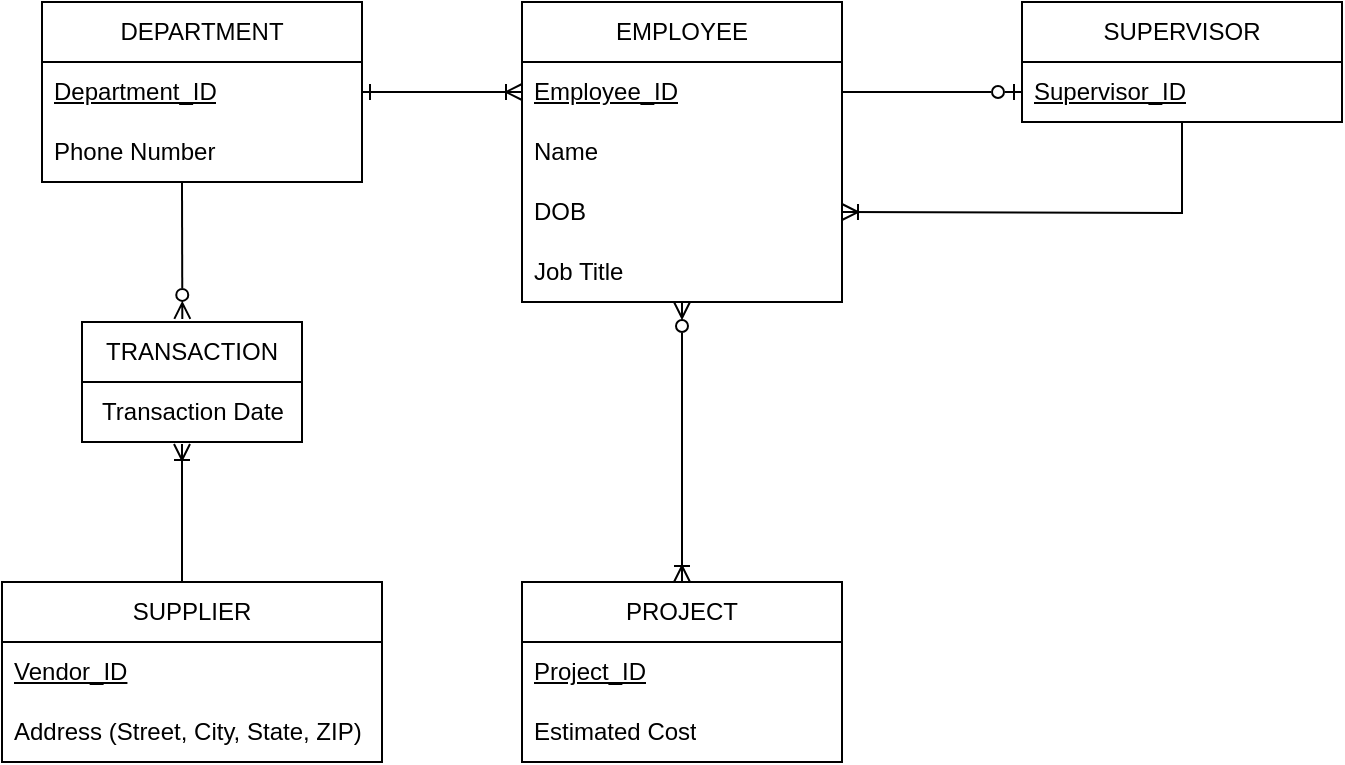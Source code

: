 <mxfile version="28.2.1">
  <diagram name="Page-1" id="mcsub7ZfGm_0rfu1BWid">
    <mxGraphModel dx="766" dy="486" grid="1" gridSize="10" guides="1" tooltips="1" connect="1" arrows="1" fold="1" page="1" pageScale="1" pageWidth="850" pageHeight="1100" math="0" shadow="0">
      <root>
        <mxCell id="0" />
        <mxCell id="1" parent="0" />
        <mxCell id="O69Fs0ISM1SWX62VKr3e-7" value="" style="edgeStyle=orthogonalEdgeStyle;rounded=0;orthogonalLoop=1;jettySize=auto;html=1;endArrow=ERoneToMany;endFill=0;startArrow=ERzeroToMany;startFill=0;" edge="1" parent="1" source="ajAs8q2py-MHX2zLga47-1" target="O69Fs0ISM1SWX62VKr3e-1">
          <mxGeometry relative="1" as="geometry" />
        </mxCell>
        <mxCell id="O69Fs0ISM1SWX62VKr3e-15" value="" style="rounded=0;orthogonalLoop=1;jettySize=auto;html=1;exitX=0;exitY=0.5;exitDx=0;exitDy=0;startArrow=ERoneToMany;startFill=0;endArrow=ERone;endFill=0;" edge="1" parent="1" source="ajAs8q2py-MHX2zLga47-2" target="O69Fs0ISM1SWX62VKr3e-9">
          <mxGeometry relative="1" as="geometry">
            <Array as="points" />
          </mxGeometry>
        </mxCell>
        <mxCell id="ajAs8q2py-MHX2zLga47-1" value="EMPLOYEE" style="swimlane;fontStyle=0;childLayout=stackLayout;horizontal=1;startSize=30;horizontalStack=0;resizeParent=1;resizeParentMax=0;resizeLast=0;collapsible=1;marginBottom=0;whiteSpace=wrap;html=1;" parent="1" vertex="1">
          <mxGeometry x="410" y="60" width="160" height="150" as="geometry" />
        </mxCell>
        <mxCell id="ajAs8q2py-MHX2zLga47-2" value="&lt;u&gt;Employee_ID&lt;/u&gt;" style="text;strokeColor=none;fillColor=none;align=left;verticalAlign=middle;spacingLeft=4;spacingRight=4;overflow=hidden;points=[[0,0.5],[1,0.5]];portConstraint=eastwest;rotatable=0;whiteSpace=wrap;html=1;" parent="ajAs8q2py-MHX2zLga47-1" vertex="1">
          <mxGeometry y="30" width="160" height="30" as="geometry" />
        </mxCell>
        <mxCell id="ajAs8q2py-MHX2zLga47-3" value="Name" style="text;strokeColor=none;fillColor=none;align=left;verticalAlign=middle;spacingLeft=4;spacingRight=4;overflow=hidden;points=[[0,0.5],[1,0.5]];portConstraint=eastwest;rotatable=0;whiteSpace=wrap;html=1;" parent="ajAs8q2py-MHX2zLga47-1" vertex="1">
          <mxGeometry y="60" width="160" height="30" as="geometry" />
        </mxCell>
        <mxCell id="ajAs8q2py-MHX2zLga47-4" value="DOB" style="text;strokeColor=none;fillColor=none;align=left;verticalAlign=middle;spacingLeft=4;spacingRight=4;overflow=hidden;points=[[0,0.5],[1,0.5]];portConstraint=eastwest;rotatable=0;whiteSpace=wrap;html=1;" parent="ajAs8q2py-MHX2zLga47-1" vertex="1">
          <mxGeometry y="90" width="160" height="30" as="geometry" />
        </mxCell>
        <mxCell id="ajAs8q2py-MHX2zLga47-5" value="Job Title" style="text;strokeColor=none;fillColor=none;align=left;verticalAlign=middle;spacingLeft=4;spacingRight=4;overflow=hidden;points=[[0,0.5],[1,0.5]];portConstraint=eastwest;rotatable=0;whiteSpace=wrap;html=1;" parent="ajAs8q2py-MHX2zLga47-1" vertex="1">
          <mxGeometry y="120" width="160" height="30" as="geometry" />
        </mxCell>
        <mxCell id="ff2uuvq0acP-ivxxuntA-1" style="edgeStyle=orthogonalEdgeStyle;rounded=0;orthogonalLoop=1;jettySize=auto;html=1;exitX=1;exitY=0.5;exitDx=0;exitDy=0;" parent="ajAs8q2py-MHX2zLga47-1" source="ajAs8q2py-MHX2zLga47-1" target="ajAs8q2py-MHX2zLga47-3" edge="1">
          <mxGeometry relative="1" as="geometry" />
        </mxCell>
        <mxCell id="ff2uuvq0acP-ivxxuntA-7" value="SUPERVISOR" style="swimlane;fontStyle=0;childLayout=stackLayout;horizontal=1;startSize=30;horizontalStack=0;resizeParent=1;resizeParentMax=0;resizeLast=0;collapsible=1;marginBottom=0;whiteSpace=wrap;html=1;" parent="1" vertex="1">
          <mxGeometry x="660" y="60" width="160" height="60" as="geometry" />
        </mxCell>
        <mxCell id="ff2uuvq0acP-ivxxuntA-8" value="&lt;u&gt;Supervisor_ID&lt;/u&gt;" style="text;strokeColor=none;fillColor=none;align=left;verticalAlign=middle;spacingLeft=4;spacingRight=4;overflow=hidden;points=[[0,0.5],[1,0.5]];portConstraint=eastwest;rotatable=0;whiteSpace=wrap;html=1;" parent="ff2uuvq0acP-ivxxuntA-7" vertex="1">
          <mxGeometry y="30" width="160" height="30" as="geometry" />
        </mxCell>
        <mxCell id="ff2uuvq0acP-ivxxuntA-16" value="" style="endArrow=ERzeroToOne;html=1;rounded=0;exitX=1;exitY=0.5;exitDx=0;exitDy=0;entryX=0;entryY=0.5;entryDx=0;entryDy=0;endFill=0;" parent="1" source="ajAs8q2py-MHX2zLga47-2" target="ff2uuvq0acP-ivxxuntA-8" edge="1">
          <mxGeometry relative="1" as="geometry">
            <mxPoint x="590" y="320" as="sourcePoint" />
            <mxPoint x="710" y="320" as="targetPoint" />
          </mxGeometry>
        </mxCell>
        <mxCell id="ff2uuvq0acP-ivxxuntA-17" value="" style="endArrow=none;html=1;rounded=0;edgeStyle=orthogonalEdgeStyle;startArrow=ERoneToMany;startFill=0;exitX=1;exitY=0.5;exitDx=0;exitDy=0;entryX=0.5;entryY=1;entryDx=0;entryDy=0;" parent="1" edge="1" target="ff2uuvq0acP-ivxxuntA-7">
          <mxGeometry relative="1" as="geometry">
            <mxPoint x="570" y="165" as="sourcePoint" />
            <mxPoint x="740" y="140" as="targetPoint" />
          </mxGeometry>
        </mxCell>
        <mxCell id="O69Fs0ISM1SWX62VKr3e-1" value="PROJECT" style="swimlane;fontStyle=0;childLayout=stackLayout;horizontal=1;startSize=30;horizontalStack=0;resizeParent=1;resizeParentMax=0;resizeLast=0;collapsible=1;marginBottom=0;whiteSpace=wrap;html=1;" vertex="1" parent="1">
          <mxGeometry x="410" y="350" width="160" height="90" as="geometry" />
        </mxCell>
        <mxCell id="O69Fs0ISM1SWX62VKr3e-2" value="&lt;u&gt;Project_ID&lt;/u&gt;" style="text;strokeColor=none;fillColor=none;align=left;verticalAlign=middle;spacingLeft=4;spacingRight=4;overflow=hidden;points=[[0,0.5],[1,0.5]];portConstraint=eastwest;rotatable=0;whiteSpace=wrap;html=1;" vertex="1" parent="O69Fs0ISM1SWX62VKr3e-1">
          <mxGeometry y="30" width="160" height="30" as="geometry" />
        </mxCell>
        <mxCell id="O69Fs0ISM1SWX62VKr3e-3" value="Estimated Cost" style="text;strokeColor=none;fillColor=none;align=left;verticalAlign=middle;spacingLeft=4;spacingRight=4;overflow=hidden;points=[[0,0.5],[1,0.5]];portConstraint=eastwest;rotatable=0;whiteSpace=wrap;html=1;" vertex="1" parent="O69Fs0ISM1SWX62VKr3e-1">
          <mxGeometry y="60" width="160" height="30" as="geometry" />
        </mxCell>
        <mxCell id="O69Fs0ISM1SWX62VKr3e-19" value="" style="rounded=0;orthogonalLoop=1;jettySize=auto;html=1;entryX=0.456;entryY=-0.026;entryDx=0;entryDy=0;entryPerimeter=0;endArrow=ERzeroToMany;endFill=0;" edge="1" parent="1" target="O69Fs0ISM1SWX62VKr3e-20">
          <mxGeometry relative="1" as="geometry">
            <mxPoint x="239.995" y="150" as="sourcePoint" />
            <mxPoint x="241.23" y="218.98" as="targetPoint" />
          </mxGeometry>
        </mxCell>
        <mxCell id="O69Fs0ISM1SWX62VKr3e-9" value="DEPARTMENT" style="swimlane;fontStyle=0;childLayout=stackLayout;horizontal=1;startSize=30;horizontalStack=0;resizeParent=1;resizeParentMax=0;resizeLast=0;collapsible=1;marginBottom=0;whiteSpace=wrap;html=1;" vertex="1" parent="1">
          <mxGeometry x="170" y="60" width="160" height="90" as="geometry" />
        </mxCell>
        <mxCell id="O69Fs0ISM1SWX62VKr3e-10" value="&lt;u&gt;Department_ID&lt;/u&gt;" style="text;strokeColor=none;fillColor=none;align=left;verticalAlign=middle;spacingLeft=4;spacingRight=4;overflow=hidden;points=[[0,0.5],[1,0.5]];portConstraint=eastwest;rotatable=0;whiteSpace=wrap;html=1;" vertex="1" parent="O69Fs0ISM1SWX62VKr3e-9">
          <mxGeometry y="30" width="160" height="30" as="geometry" />
        </mxCell>
        <mxCell id="O69Fs0ISM1SWX62VKr3e-11" value="Phone Number" style="text;strokeColor=none;fillColor=none;align=left;verticalAlign=middle;spacingLeft=4;spacingRight=4;overflow=hidden;points=[[0,0.5],[1,0.5]];portConstraint=eastwest;rotatable=0;whiteSpace=wrap;html=1;" vertex="1" parent="O69Fs0ISM1SWX62VKr3e-9">
          <mxGeometry y="60" width="160" height="30" as="geometry" />
        </mxCell>
        <mxCell id="O69Fs0ISM1SWX62VKr3e-23" value="" style="edgeStyle=orthogonalEdgeStyle;rounded=0;orthogonalLoop=1;jettySize=auto;html=1;endArrow=ERoneToMany;endFill=0;" edge="1" parent="1">
          <mxGeometry relative="1" as="geometry">
            <mxPoint x="240" y="349.99" as="sourcePoint" />
            <mxPoint x="240" y="281" as="targetPoint" />
          </mxGeometry>
        </mxCell>
        <mxCell id="O69Fs0ISM1SWX62VKr3e-16" value="SUPPLIER" style="swimlane;fontStyle=0;childLayout=stackLayout;horizontal=1;startSize=30;horizontalStack=0;resizeParent=1;resizeParentMax=0;resizeLast=0;collapsible=1;marginBottom=0;whiteSpace=wrap;html=1;" vertex="1" parent="1">
          <mxGeometry x="150" y="350" width="190" height="90" as="geometry" />
        </mxCell>
        <mxCell id="O69Fs0ISM1SWX62VKr3e-17" value="&lt;u&gt;Vendor_ID&lt;/u&gt;" style="text;strokeColor=none;fillColor=none;align=left;verticalAlign=middle;spacingLeft=4;spacingRight=4;overflow=hidden;points=[[0,0.5],[1,0.5]];portConstraint=eastwest;rotatable=0;whiteSpace=wrap;html=1;" vertex="1" parent="O69Fs0ISM1SWX62VKr3e-16">
          <mxGeometry y="30" width="190" height="30" as="geometry" />
        </mxCell>
        <mxCell id="O69Fs0ISM1SWX62VKr3e-18" value="&lt;div&gt;Address (Street, City, State, ZIP)&lt;/div&gt;" style="text;strokeColor=none;fillColor=none;align=left;verticalAlign=middle;spacingLeft=4;spacingRight=4;overflow=hidden;points=[[0,0.5],[1,0.5]];portConstraint=eastwest;rotatable=0;whiteSpace=wrap;html=1;" vertex="1" parent="O69Fs0ISM1SWX62VKr3e-16">
          <mxGeometry y="60" width="190" height="30" as="geometry" />
        </mxCell>
        <mxCell id="O69Fs0ISM1SWX62VKr3e-20" value="TRANSACTION" style="swimlane;fontStyle=0;childLayout=stackLayout;horizontal=1;startSize=30;horizontalStack=0;resizeParent=1;resizeParentMax=0;resizeLast=0;collapsible=1;marginBottom=0;whiteSpace=wrap;html=1;" vertex="1" parent="1">
          <mxGeometry x="190" y="220" width="110" height="60" as="geometry" />
        </mxCell>
        <mxCell id="O69Fs0ISM1SWX62VKr3e-24" value="Transaction Date" style="text;html=1;align=center;verticalAlign=middle;resizable=0;points=[];autosize=1;strokeColor=none;fillColor=none;" vertex="1" parent="O69Fs0ISM1SWX62VKr3e-20">
          <mxGeometry y="30" width="110" height="30" as="geometry" />
        </mxCell>
      </root>
    </mxGraphModel>
  </diagram>
</mxfile>
